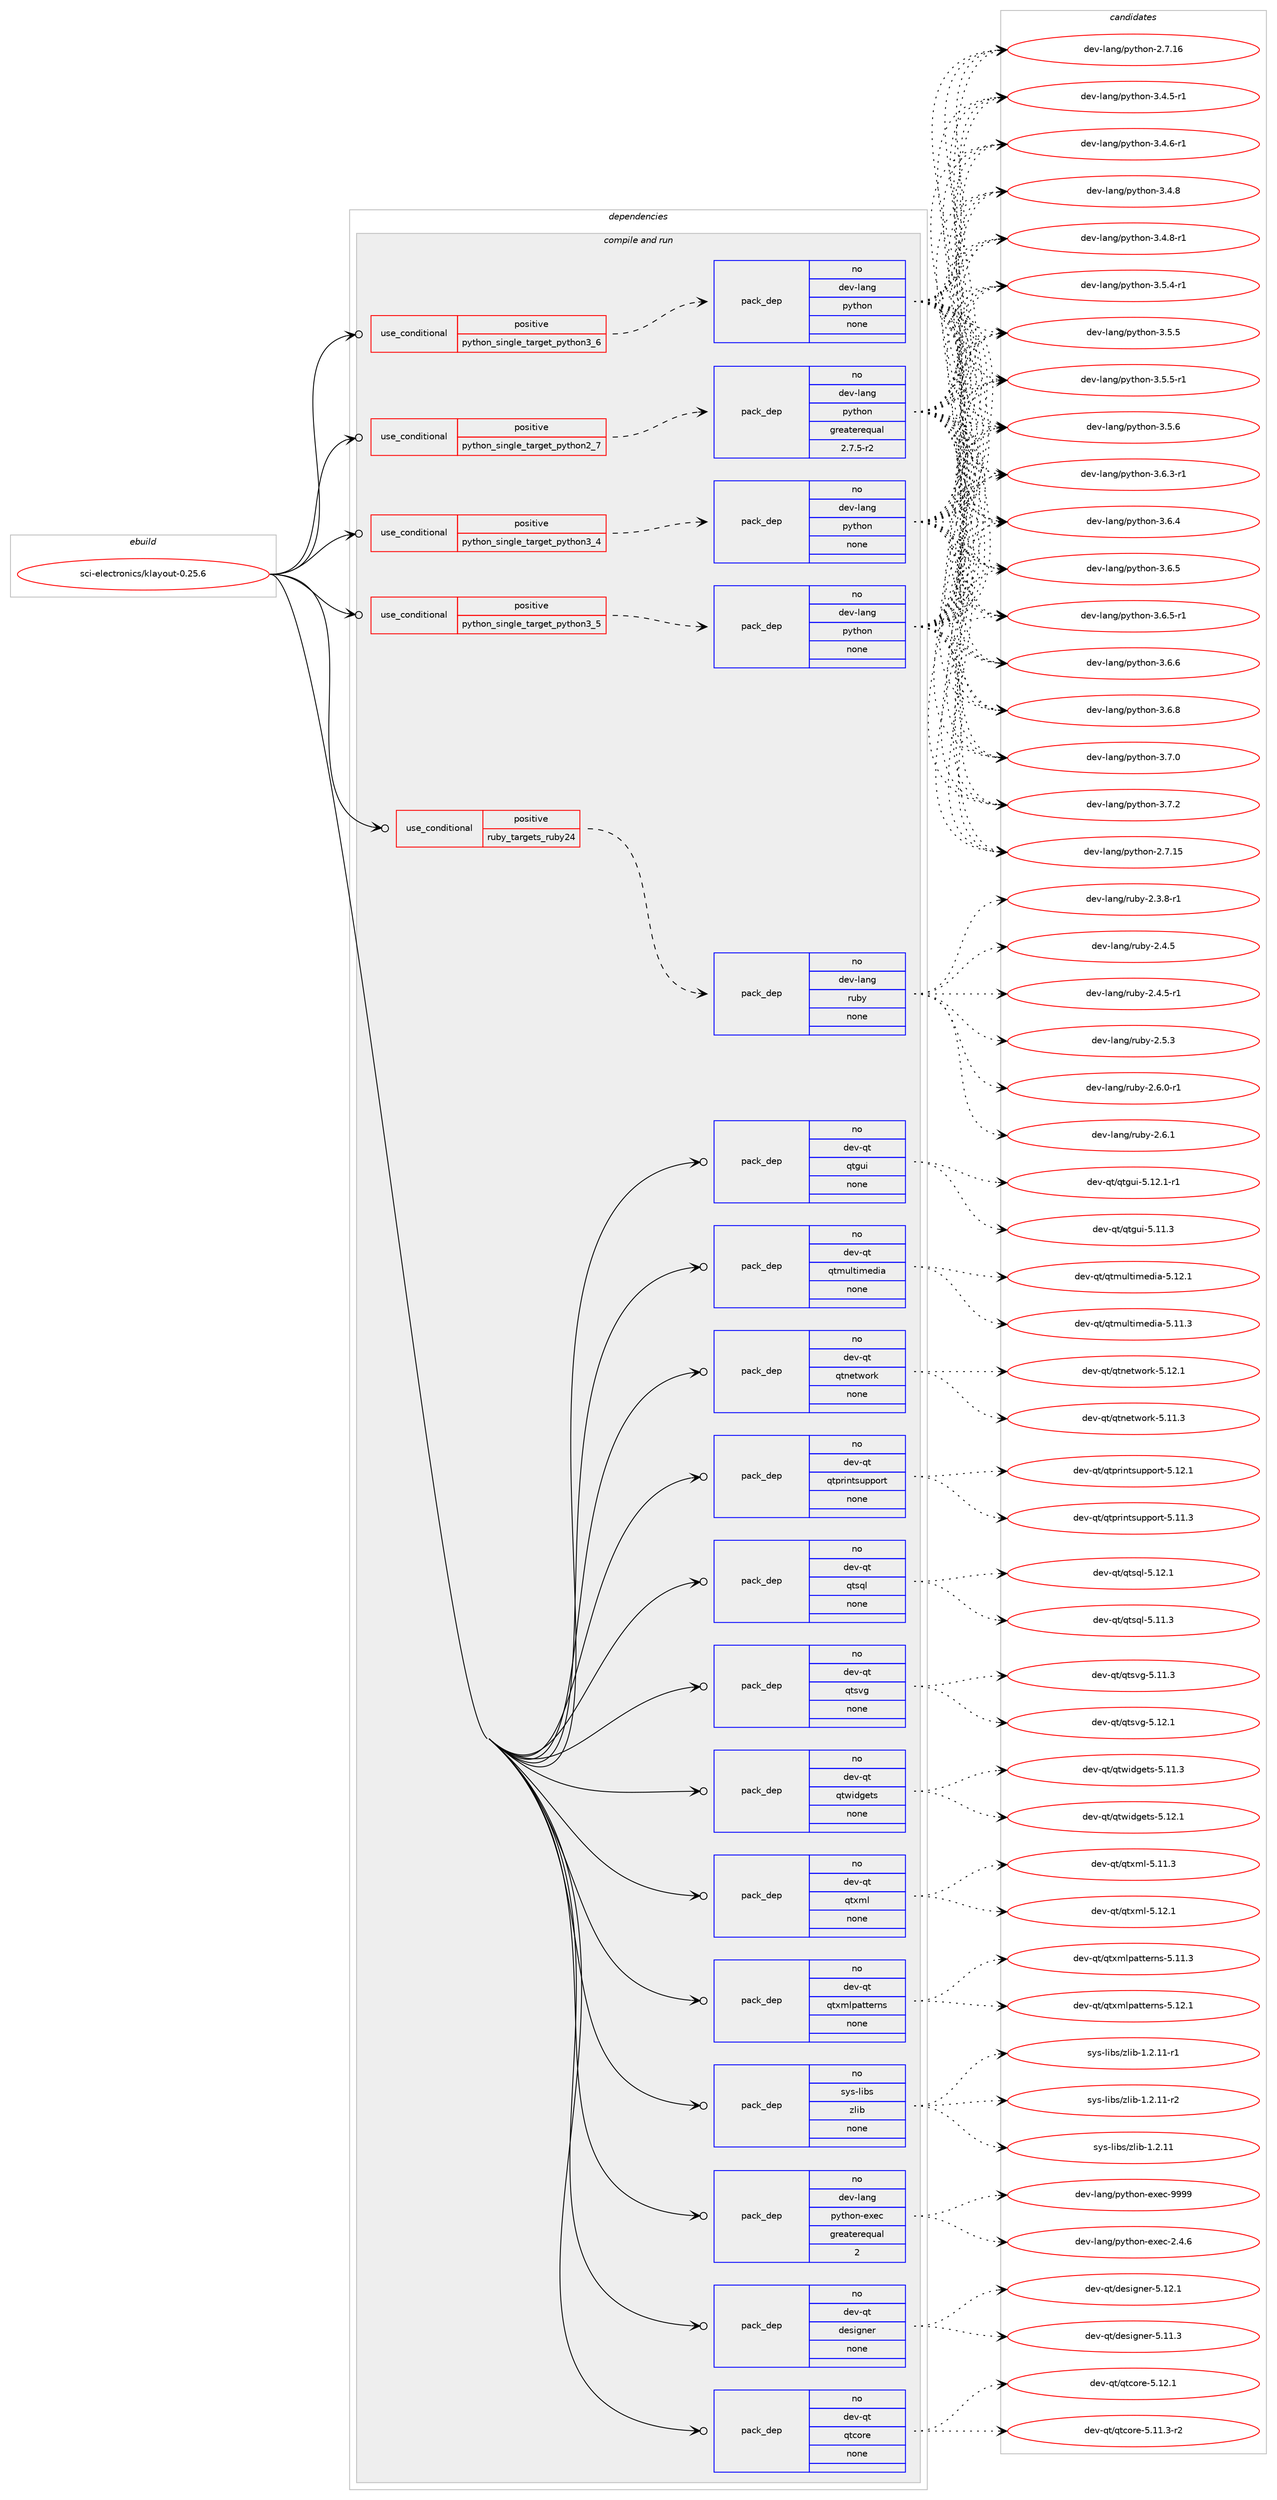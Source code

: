 digraph prolog {

# *************
# Graph options
# *************

newrank=true;
concentrate=true;
compound=true;
graph [rankdir=LR,fontname=Helvetica,fontsize=10,ranksep=1.5];#, ranksep=2.5, nodesep=0.2];
edge  [arrowhead=vee];
node  [fontname=Helvetica,fontsize=10];

# **********
# The ebuild
# **********

subgraph cluster_leftcol {
color=gray;
rank=same;
label=<<i>ebuild</i>>;
id [label="sci-electronics/klayout-0.25.6", color=red, width=4, href="../sci-electronics/klayout-0.25.6.svg"];
}

# ****************
# The dependencies
# ****************

subgraph cluster_midcol {
color=gray;
label=<<i>dependencies</i>>;
subgraph cluster_compile {
fillcolor="#eeeeee";
style=filled;
label=<<i>compile</i>>;
}
subgraph cluster_compileandrun {
fillcolor="#eeeeee";
style=filled;
label=<<i>compile and run</i>>;
subgraph cond452620 {
dependency1689706 [label=<<TABLE BORDER="0" CELLBORDER="1" CELLSPACING="0" CELLPADDING="4"><TR><TD ROWSPAN="3" CELLPADDING="10">use_conditional</TD></TR><TR><TD>positive</TD></TR><TR><TD>python_single_target_python2_7</TD></TR></TABLE>>, shape=none, color=red];
subgraph pack1209414 {
dependency1689707 [label=<<TABLE BORDER="0" CELLBORDER="1" CELLSPACING="0" CELLPADDING="4" WIDTH="220"><TR><TD ROWSPAN="6" CELLPADDING="30">pack_dep</TD></TR><TR><TD WIDTH="110">no</TD></TR><TR><TD>dev-lang</TD></TR><TR><TD>python</TD></TR><TR><TD>greaterequal</TD></TR><TR><TD>2.7.5-r2</TD></TR></TABLE>>, shape=none, color=blue];
}
dependency1689706:e -> dependency1689707:w [weight=20,style="dashed",arrowhead="vee"];
}
id:e -> dependency1689706:w [weight=20,style="solid",arrowhead="odotvee"];
subgraph cond452621 {
dependency1689708 [label=<<TABLE BORDER="0" CELLBORDER="1" CELLSPACING="0" CELLPADDING="4"><TR><TD ROWSPAN="3" CELLPADDING="10">use_conditional</TD></TR><TR><TD>positive</TD></TR><TR><TD>python_single_target_python3_4</TD></TR></TABLE>>, shape=none, color=red];
subgraph pack1209415 {
dependency1689709 [label=<<TABLE BORDER="0" CELLBORDER="1" CELLSPACING="0" CELLPADDING="4" WIDTH="220"><TR><TD ROWSPAN="6" CELLPADDING="30">pack_dep</TD></TR><TR><TD WIDTH="110">no</TD></TR><TR><TD>dev-lang</TD></TR><TR><TD>python</TD></TR><TR><TD>none</TD></TR><TR><TD></TD></TR></TABLE>>, shape=none, color=blue];
}
dependency1689708:e -> dependency1689709:w [weight=20,style="dashed",arrowhead="vee"];
}
id:e -> dependency1689708:w [weight=20,style="solid",arrowhead="odotvee"];
subgraph cond452622 {
dependency1689710 [label=<<TABLE BORDER="0" CELLBORDER="1" CELLSPACING="0" CELLPADDING="4"><TR><TD ROWSPAN="3" CELLPADDING="10">use_conditional</TD></TR><TR><TD>positive</TD></TR><TR><TD>python_single_target_python3_5</TD></TR></TABLE>>, shape=none, color=red];
subgraph pack1209416 {
dependency1689711 [label=<<TABLE BORDER="0" CELLBORDER="1" CELLSPACING="0" CELLPADDING="4" WIDTH="220"><TR><TD ROWSPAN="6" CELLPADDING="30">pack_dep</TD></TR><TR><TD WIDTH="110">no</TD></TR><TR><TD>dev-lang</TD></TR><TR><TD>python</TD></TR><TR><TD>none</TD></TR><TR><TD></TD></TR></TABLE>>, shape=none, color=blue];
}
dependency1689710:e -> dependency1689711:w [weight=20,style="dashed",arrowhead="vee"];
}
id:e -> dependency1689710:w [weight=20,style="solid",arrowhead="odotvee"];
subgraph cond452623 {
dependency1689712 [label=<<TABLE BORDER="0" CELLBORDER="1" CELLSPACING="0" CELLPADDING="4"><TR><TD ROWSPAN="3" CELLPADDING="10">use_conditional</TD></TR><TR><TD>positive</TD></TR><TR><TD>python_single_target_python3_6</TD></TR></TABLE>>, shape=none, color=red];
subgraph pack1209417 {
dependency1689713 [label=<<TABLE BORDER="0" CELLBORDER="1" CELLSPACING="0" CELLPADDING="4" WIDTH="220"><TR><TD ROWSPAN="6" CELLPADDING="30">pack_dep</TD></TR><TR><TD WIDTH="110">no</TD></TR><TR><TD>dev-lang</TD></TR><TR><TD>python</TD></TR><TR><TD>none</TD></TR><TR><TD></TD></TR></TABLE>>, shape=none, color=blue];
}
dependency1689712:e -> dependency1689713:w [weight=20,style="dashed",arrowhead="vee"];
}
id:e -> dependency1689712:w [weight=20,style="solid",arrowhead="odotvee"];
subgraph cond452624 {
dependency1689714 [label=<<TABLE BORDER="0" CELLBORDER="1" CELLSPACING="0" CELLPADDING="4"><TR><TD ROWSPAN="3" CELLPADDING="10">use_conditional</TD></TR><TR><TD>positive</TD></TR><TR><TD>ruby_targets_ruby24</TD></TR></TABLE>>, shape=none, color=red];
subgraph pack1209418 {
dependency1689715 [label=<<TABLE BORDER="0" CELLBORDER="1" CELLSPACING="0" CELLPADDING="4" WIDTH="220"><TR><TD ROWSPAN="6" CELLPADDING="30">pack_dep</TD></TR><TR><TD WIDTH="110">no</TD></TR><TR><TD>dev-lang</TD></TR><TR><TD>ruby</TD></TR><TR><TD>none</TD></TR><TR><TD></TD></TR></TABLE>>, shape=none, color=blue];
}
dependency1689714:e -> dependency1689715:w [weight=20,style="dashed",arrowhead="vee"];
}
id:e -> dependency1689714:w [weight=20,style="solid",arrowhead="odotvee"];
subgraph pack1209419 {
dependency1689716 [label=<<TABLE BORDER="0" CELLBORDER="1" CELLSPACING="0" CELLPADDING="4" WIDTH="220"><TR><TD ROWSPAN="6" CELLPADDING="30">pack_dep</TD></TR><TR><TD WIDTH="110">no</TD></TR><TR><TD>dev-lang</TD></TR><TR><TD>python-exec</TD></TR><TR><TD>greaterequal</TD></TR><TR><TD>2</TD></TR></TABLE>>, shape=none, color=blue];
}
id:e -> dependency1689716:w [weight=20,style="solid",arrowhead="odotvee"];
subgraph pack1209420 {
dependency1689717 [label=<<TABLE BORDER="0" CELLBORDER="1" CELLSPACING="0" CELLPADDING="4" WIDTH="220"><TR><TD ROWSPAN="6" CELLPADDING="30">pack_dep</TD></TR><TR><TD WIDTH="110">no</TD></TR><TR><TD>dev-qt</TD></TR><TR><TD>designer</TD></TR><TR><TD>none</TD></TR><TR><TD></TD></TR></TABLE>>, shape=none, color=blue];
}
id:e -> dependency1689717:w [weight=20,style="solid",arrowhead="odotvee"];
subgraph pack1209421 {
dependency1689718 [label=<<TABLE BORDER="0" CELLBORDER="1" CELLSPACING="0" CELLPADDING="4" WIDTH="220"><TR><TD ROWSPAN="6" CELLPADDING="30">pack_dep</TD></TR><TR><TD WIDTH="110">no</TD></TR><TR><TD>dev-qt</TD></TR><TR><TD>qtcore</TD></TR><TR><TD>none</TD></TR><TR><TD></TD></TR></TABLE>>, shape=none, color=blue];
}
id:e -> dependency1689718:w [weight=20,style="solid",arrowhead="odotvee"];
subgraph pack1209422 {
dependency1689719 [label=<<TABLE BORDER="0" CELLBORDER="1" CELLSPACING="0" CELLPADDING="4" WIDTH="220"><TR><TD ROWSPAN="6" CELLPADDING="30">pack_dep</TD></TR><TR><TD WIDTH="110">no</TD></TR><TR><TD>dev-qt</TD></TR><TR><TD>qtgui</TD></TR><TR><TD>none</TD></TR><TR><TD></TD></TR></TABLE>>, shape=none, color=blue];
}
id:e -> dependency1689719:w [weight=20,style="solid",arrowhead="odotvee"];
subgraph pack1209423 {
dependency1689720 [label=<<TABLE BORDER="0" CELLBORDER="1" CELLSPACING="0" CELLPADDING="4" WIDTH="220"><TR><TD ROWSPAN="6" CELLPADDING="30">pack_dep</TD></TR><TR><TD WIDTH="110">no</TD></TR><TR><TD>dev-qt</TD></TR><TR><TD>qtmultimedia</TD></TR><TR><TD>none</TD></TR><TR><TD></TD></TR></TABLE>>, shape=none, color=blue];
}
id:e -> dependency1689720:w [weight=20,style="solid",arrowhead="odotvee"];
subgraph pack1209424 {
dependency1689721 [label=<<TABLE BORDER="0" CELLBORDER="1" CELLSPACING="0" CELLPADDING="4" WIDTH="220"><TR><TD ROWSPAN="6" CELLPADDING="30">pack_dep</TD></TR><TR><TD WIDTH="110">no</TD></TR><TR><TD>dev-qt</TD></TR><TR><TD>qtnetwork</TD></TR><TR><TD>none</TD></TR><TR><TD></TD></TR></TABLE>>, shape=none, color=blue];
}
id:e -> dependency1689721:w [weight=20,style="solid",arrowhead="odotvee"];
subgraph pack1209425 {
dependency1689722 [label=<<TABLE BORDER="0" CELLBORDER="1" CELLSPACING="0" CELLPADDING="4" WIDTH="220"><TR><TD ROWSPAN="6" CELLPADDING="30">pack_dep</TD></TR><TR><TD WIDTH="110">no</TD></TR><TR><TD>dev-qt</TD></TR><TR><TD>qtprintsupport</TD></TR><TR><TD>none</TD></TR><TR><TD></TD></TR></TABLE>>, shape=none, color=blue];
}
id:e -> dependency1689722:w [weight=20,style="solid",arrowhead="odotvee"];
subgraph pack1209426 {
dependency1689723 [label=<<TABLE BORDER="0" CELLBORDER="1" CELLSPACING="0" CELLPADDING="4" WIDTH="220"><TR><TD ROWSPAN="6" CELLPADDING="30">pack_dep</TD></TR><TR><TD WIDTH="110">no</TD></TR><TR><TD>dev-qt</TD></TR><TR><TD>qtsql</TD></TR><TR><TD>none</TD></TR><TR><TD></TD></TR></TABLE>>, shape=none, color=blue];
}
id:e -> dependency1689723:w [weight=20,style="solid",arrowhead="odotvee"];
subgraph pack1209427 {
dependency1689724 [label=<<TABLE BORDER="0" CELLBORDER="1" CELLSPACING="0" CELLPADDING="4" WIDTH="220"><TR><TD ROWSPAN="6" CELLPADDING="30">pack_dep</TD></TR><TR><TD WIDTH="110">no</TD></TR><TR><TD>dev-qt</TD></TR><TR><TD>qtsvg</TD></TR><TR><TD>none</TD></TR><TR><TD></TD></TR></TABLE>>, shape=none, color=blue];
}
id:e -> dependency1689724:w [weight=20,style="solid",arrowhead="odotvee"];
subgraph pack1209428 {
dependency1689725 [label=<<TABLE BORDER="0" CELLBORDER="1" CELLSPACING="0" CELLPADDING="4" WIDTH="220"><TR><TD ROWSPAN="6" CELLPADDING="30">pack_dep</TD></TR><TR><TD WIDTH="110">no</TD></TR><TR><TD>dev-qt</TD></TR><TR><TD>qtwidgets</TD></TR><TR><TD>none</TD></TR><TR><TD></TD></TR></TABLE>>, shape=none, color=blue];
}
id:e -> dependency1689725:w [weight=20,style="solid",arrowhead="odotvee"];
subgraph pack1209429 {
dependency1689726 [label=<<TABLE BORDER="0" CELLBORDER="1" CELLSPACING="0" CELLPADDING="4" WIDTH="220"><TR><TD ROWSPAN="6" CELLPADDING="30">pack_dep</TD></TR><TR><TD WIDTH="110">no</TD></TR><TR><TD>dev-qt</TD></TR><TR><TD>qtxml</TD></TR><TR><TD>none</TD></TR><TR><TD></TD></TR></TABLE>>, shape=none, color=blue];
}
id:e -> dependency1689726:w [weight=20,style="solid",arrowhead="odotvee"];
subgraph pack1209430 {
dependency1689727 [label=<<TABLE BORDER="0" CELLBORDER="1" CELLSPACING="0" CELLPADDING="4" WIDTH="220"><TR><TD ROWSPAN="6" CELLPADDING="30">pack_dep</TD></TR><TR><TD WIDTH="110">no</TD></TR><TR><TD>dev-qt</TD></TR><TR><TD>qtxmlpatterns</TD></TR><TR><TD>none</TD></TR><TR><TD></TD></TR></TABLE>>, shape=none, color=blue];
}
id:e -> dependency1689727:w [weight=20,style="solid",arrowhead="odotvee"];
subgraph pack1209431 {
dependency1689728 [label=<<TABLE BORDER="0" CELLBORDER="1" CELLSPACING="0" CELLPADDING="4" WIDTH="220"><TR><TD ROWSPAN="6" CELLPADDING="30">pack_dep</TD></TR><TR><TD WIDTH="110">no</TD></TR><TR><TD>sys-libs</TD></TR><TR><TD>zlib</TD></TR><TR><TD>none</TD></TR><TR><TD></TD></TR></TABLE>>, shape=none, color=blue];
}
id:e -> dependency1689728:w [weight=20,style="solid",arrowhead="odotvee"];
}
subgraph cluster_run {
fillcolor="#eeeeee";
style=filled;
label=<<i>run</i>>;
}
}

# **************
# The candidates
# **************

subgraph cluster_choices {
rank=same;
color=gray;
label=<<i>candidates</i>>;

subgraph choice1209414 {
color=black;
nodesep=1;
choice10010111845108971101034711212111610411111045504655464953 [label="dev-lang/python-2.7.15", color=red, width=4,href="../dev-lang/python-2.7.15.svg"];
choice10010111845108971101034711212111610411111045504655464954 [label="dev-lang/python-2.7.16", color=red, width=4,href="../dev-lang/python-2.7.16.svg"];
choice1001011184510897110103471121211161041111104551465246534511449 [label="dev-lang/python-3.4.5-r1", color=red, width=4,href="../dev-lang/python-3.4.5-r1.svg"];
choice1001011184510897110103471121211161041111104551465246544511449 [label="dev-lang/python-3.4.6-r1", color=red, width=4,href="../dev-lang/python-3.4.6-r1.svg"];
choice100101118451089711010347112121116104111110455146524656 [label="dev-lang/python-3.4.8", color=red, width=4,href="../dev-lang/python-3.4.8.svg"];
choice1001011184510897110103471121211161041111104551465246564511449 [label="dev-lang/python-3.4.8-r1", color=red, width=4,href="../dev-lang/python-3.4.8-r1.svg"];
choice1001011184510897110103471121211161041111104551465346524511449 [label="dev-lang/python-3.5.4-r1", color=red, width=4,href="../dev-lang/python-3.5.4-r1.svg"];
choice100101118451089711010347112121116104111110455146534653 [label="dev-lang/python-3.5.5", color=red, width=4,href="../dev-lang/python-3.5.5.svg"];
choice1001011184510897110103471121211161041111104551465346534511449 [label="dev-lang/python-3.5.5-r1", color=red, width=4,href="../dev-lang/python-3.5.5-r1.svg"];
choice100101118451089711010347112121116104111110455146534654 [label="dev-lang/python-3.5.6", color=red, width=4,href="../dev-lang/python-3.5.6.svg"];
choice1001011184510897110103471121211161041111104551465446514511449 [label="dev-lang/python-3.6.3-r1", color=red, width=4,href="../dev-lang/python-3.6.3-r1.svg"];
choice100101118451089711010347112121116104111110455146544652 [label="dev-lang/python-3.6.4", color=red, width=4,href="../dev-lang/python-3.6.4.svg"];
choice100101118451089711010347112121116104111110455146544653 [label="dev-lang/python-3.6.5", color=red, width=4,href="../dev-lang/python-3.6.5.svg"];
choice1001011184510897110103471121211161041111104551465446534511449 [label="dev-lang/python-3.6.5-r1", color=red, width=4,href="../dev-lang/python-3.6.5-r1.svg"];
choice100101118451089711010347112121116104111110455146544654 [label="dev-lang/python-3.6.6", color=red, width=4,href="../dev-lang/python-3.6.6.svg"];
choice100101118451089711010347112121116104111110455146544656 [label="dev-lang/python-3.6.8", color=red, width=4,href="../dev-lang/python-3.6.8.svg"];
choice100101118451089711010347112121116104111110455146554648 [label="dev-lang/python-3.7.0", color=red, width=4,href="../dev-lang/python-3.7.0.svg"];
choice100101118451089711010347112121116104111110455146554650 [label="dev-lang/python-3.7.2", color=red, width=4,href="../dev-lang/python-3.7.2.svg"];
dependency1689707:e -> choice10010111845108971101034711212111610411111045504655464953:w [style=dotted,weight="100"];
dependency1689707:e -> choice10010111845108971101034711212111610411111045504655464954:w [style=dotted,weight="100"];
dependency1689707:e -> choice1001011184510897110103471121211161041111104551465246534511449:w [style=dotted,weight="100"];
dependency1689707:e -> choice1001011184510897110103471121211161041111104551465246544511449:w [style=dotted,weight="100"];
dependency1689707:e -> choice100101118451089711010347112121116104111110455146524656:w [style=dotted,weight="100"];
dependency1689707:e -> choice1001011184510897110103471121211161041111104551465246564511449:w [style=dotted,weight="100"];
dependency1689707:e -> choice1001011184510897110103471121211161041111104551465346524511449:w [style=dotted,weight="100"];
dependency1689707:e -> choice100101118451089711010347112121116104111110455146534653:w [style=dotted,weight="100"];
dependency1689707:e -> choice1001011184510897110103471121211161041111104551465346534511449:w [style=dotted,weight="100"];
dependency1689707:e -> choice100101118451089711010347112121116104111110455146534654:w [style=dotted,weight="100"];
dependency1689707:e -> choice1001011184510897110103471121211161041111104551465446514511449:w [style=dotted,weight="100"];
dependency1689707:e -> choice100101118451089711010347112121116104111110455146544652:w [style=dotted,weight="100"];
dependency1689707:e -> choice100101118451089711010347112121116104111110455146544653:w [style=dotted,weight="100"];
dependency1689707:e -> choice1001011184510897110103471121211161041111104551465446534511449:w [style=dotted,weight="100"];
dependency1689707:e -> choice100101118451089711010347112121116104111110455146544654:w [style=dotted,weight="100"];
dependency1689707:e -> choice100101118451089711010347112121116104111110455146544656:w [style=dotted,weight="100"];
dependency1689707:e -> choice100101118451089711010347112121116104111110455146554648:w [style=dotted,weight="100"];
dependency1689707:e -> choice100101118451089711010347112121116104111110455146554650:w [style=dotted,weight="100"];
}
subgraph choice1209415 {
color=black;
nodesep=1;
choice10010111845108971101034711212111610411111045504655464953 [label="dev-lang/python-2.7.15", color=red, width=4,href="../dev-lang/python-2.7.15.svg"];
choice10010111845108971101034711212111610411111045504655464954 [label="dev-lang/python-2.7.16", color=red, width=4,href="../dev-lang/python-2.7.16.svg"];
choice1001011184510897110103471121211161041111104551465246534511449 [label="dev-lang/python-3.4.5-r1", color=red, width=4,href="../dev-lang/python-3.4.5-r1.svg"];
choice1001011184510897110103471121211161041111104551465246544511449 [label="dev-lang/python-3.4.6-r1", color=red, width=4,href="../dev-lang/python-3.4.6-r1.svg"];
choice100101118451089711010347112121116104111110455146524656 [label="dev-lang/python-3.4.8", color=red, width=4,href="../dev-lang/python-3.4.8.svg"];
choice1001011184510897110103471121211161041111104551465246564511449 [label="dev-lang/python-3.4.8-r1", color=red, width=4,href="../dev-lang/python-3.4.8-r1.svg"];
choice1001011184510897110103471121211161041111104551465346524511449 [label="dev-lang/python-3.5.4-r1", color=red, width=4,href="../dev-lang/python-3.5.4-r1.svg"];
choice100101118451089711010347112121116104111110455146534653 [label="dev-lang/python-3.5.5", color=red, width=4,href="../dev-lang/python-3.5.5.svg"];
choice1001011184510897110103471121211161041111104551465346534511449 [label="dev-lang/python-3.5.5-r1", color=red, width=4,href="../dev-lang/python-3.5.5-r1.svg"];
choice100101118451089711010347112121116104111110455146534654 [label="dev-lang/python-3.5.6", color=red, width=4,href="../dev-lang/python-3.5.6.svg"];
choice1001011184510897110103471121211161041111104551465446514511449 [label="dev-lang/python-3.6.3-r1", color=red, width=4,href="../dev-lang/python-3.6.3-r1.svg"];
choice100101118451089711010347112121116104111110455146544652 [label="dev-lang/python-3.6.4", color=red, width=4,href="../dev-lang/python-3.6.4.svg"];
choice100101118451089711010347112121116104111110455146544653 [label="dev-lang/python-3.6.5", color=red, width=4,href="../dev-lang/python-3.6.5.svg"];
choice1001011184510897110103471121211161041111104551465446534511449 [label="dev-lang/python-3.6.5-r1", color=red, width=4,href="../dev-lang/python-3.6.5-r1.svg"];
choice100101118451089711010347112121116104111110455146544654 [label="dev-lang/python-3.6.6", color=red, width=4,href="../dev-lang/python-3.6.6.svg"];
choice100101118451089711010347112121116104111110455146544656 [label="dev-lang/python-3.6.8", color=red, width=4,href="../dev-lang/python-3.6.8.svg"];
choice100101118451089711010347112121116104111110455146554648 [label="dev-lang/python-3.7.0", color=red, width=4,href="../dev-lang/python-3.7.0.svg"];
choice100101118451089711010347112121116104111110455146554650 [label="dev-lang/python-3.7.2", color=red, width=4,href="../dev-lang/python-3.7.2.svg"];
dependency1689709:e -> choice10010111845108971101034711212111610411111045504655464953:w [style=dotted,weight="100"];
dependency1689709:e -> choice10010111845108971101034711212111610411111045504655464954:w [style=dotted,weight="100"];
dependency1689709:e -> choice1001011184510897110103471121211161041111104551465246534511449:w [style=dotted,weight="100"];
dependency1689709:e -> choice1001011184510897110103471121211161041111104551465246544511449:w [style=dotted,weight="100"];
dependency1689709:e -> choice100101118451089711010347112121116104111110455146524656:w [style=dotted,weight="100"];
dependency1689709:e -> choice1001011184510897110103471121211161041111104551465246564511449:w [style=dotted,weight="100"];
dependency1689709:e -> choice1001011184510897110103471121211161041111104551465346524511449:w [style=dotted,weight="100"];
dependency1689709:e -> choice100101118451089711010347112121116104111110455146534653:w [style=dotted,weight="100"];
dependency1689709:e -> choice1001011184510897110103471121211161041111104551465346534511449:w [style=dotted,weight="100"];
dependency1689709:e -> choice100101118451089711010347112121116104111110455146534654:w [style=dotted,weight="100"];
dependency1689709:e -> choice1001011184510897110103471121211161041111104551465446514511449:w [style=dotted,weight="100"];
dependency1689709:e -> choice100101118451089711010347112121116104111110455146544652:w [style=dotted,weight="100"];
dependency1689709:e -> choice100101118451089711010347112121116104111110455146544653:w [style=dotted,weight="100"];
dependency1689709:e -> choice1001011184510897110103471121211161041111104551465446534511449:w [style=dotted,weight="100"];
dependency1689709:e -> choice100101118451089711010347112121116104111110455146544654:w [style=dotted,weight="100"];
dependency1689709:e -> choice100101118451089711010347112121116104111110455146544656:w [style=dotted,weight="100"];
dependency1689709:e -> choice100101118451089711010347112121116104111110455146554648:w [style=dotted,weight="100"];
dependency1689709:e -> choice100101118451089711010347112121116104111110455146554650:w [style=dotted,weight="100"];
}
subgraph choice1209416 {
color=black;
nodesep=1;
choice10010111845108971101034711212111610411111045504655464953 [label="dev-lang/python-2.7.15", color=red, width=4,href="../dev-lang/python-2.7.15.svg"];
choice10010111845108971101034711212111610411111045504655464954 [label="dev-lang/python-2.7.16", color=red, width=4,href="../dev-lang/python-2.7.16.svg"];
choice1001011184510897110103471121211161041111104551465246534511449 [label="dev-lang/python-3.4.5-r1", color=red, width=4,href="../dev-lang/python-3.4.5-r1.svg"];
choice1001011184510897110103471121211161041111104551465246544511449 [label="dev-lang/python-3.4.6-r1", color=red, width=4,href="../dev-lang/python-3.4.6-r1.svg"];
choice100101118451089711010347112121116104111110455146524656 [label="dev-lang/python-3.4.8", color=red, width=4,href="../dev-lang/python-3.4.8.svg"];
choice1001011184510897110103471121211161041111104551465246564511449 [label="dev-lang/python-3.4.8-r1", color=red, width=4,href="../dev-lang/python-3.4.8-r1.svg"];
choice1001011184510897110103471121211161041111104551465346524511449 [label="dev-lang/python-3.5.4-r1", color=red, width=4,href="../dev-lang/python-3.5.4-r1.svg"];
choice100101118451089711010347112121116104111110455146534653 [label="dev-lang/python-3.5.5", color=red, width=4,href="../dev-lang/python-3.5.5.svg"];
choice1001011184510897110103471121211161041111104551465346534511449 [label="dev-lang/python-3.5.5-r1", color=red, width=4,href="../dev-lang/python-3.5.5-r1.svg"];
choice100101118451089711010347112121116104111110455146534654 [label="dev-lang/python-3.5.6", color=red, width=4,href="../dev-lang/python-3.5.6.svg"];
choice1001011184510897110103471121211161041111104551465446514511449 [label="dev-lang/python-3.6.3-r1", color=red, width=4,href="../dev-lang/python-3.6.3-r1.svg"];
choice100101118451089711010347112121116104111110455146544652 [label="dev-lang/python-3.6.4", color=red, width=4,href="../dev-lang/python-3.6.4.svg"];
choice100101118451089711010347112121116104111110455146544653 [label="dev-lang/python-3.6.5", color=red, width=4,href="../dev-lang/python-3.6.5.svg"];
choice1001011184510897110103471121211161041111104551465446534511449 [label="dev-lang/python-3.6.5-r1", color=red, width=4,href="../dev-lang/python-3.6.5-r1.svg"];
choice100101118451089711010347112121116104111110455146544654 [label="dev-lang/python-3.6.6", color=red, width=4,href="../dev-lang/python-3.6.6.svg"];
choice100101118451089711010347112121116104111110455146544656 [label="dev-lang/python-3.6.8", color=red, width=4,href="../dev-lang/python-3.6.8.svg"];
choice100101118451089711010347112121116104111110455146554648 [label="dev-lang/python-3.7.0", color=red, width=4,href="../dev-lang/python-3.7.0.svg"];
choice100101118451089711010347112121116104111110455146554650 [label="dev-lang/python-3.7.2", color=red, width=4,href="../dev-lang/python-3.7.2.svg"];
dependency1689711:e -> choice10010111845108971101034711212111610411111045504655464953:w [style=dotted,weight="100"];
dependency1689711:e -> choice10010111845108971101034711212111610411111045504655464954:w [style=dotted,weight="100"];
dependency1689711:e -> choice1001011184510897110103471121211161041111104551465246534511449:w [style=dotted,weight="100"];
dependency1689711:e -> choice1001011184510897110103471121211161041111104551465246544511449:w [style=dotted,weight="100"];
dependency1689711:e -> choice100101118451089711010347112121116104111110455146524656:w [style=dotted,weight="100"];
dependency1689711:e -> choice1001011184510897110103471121211161041111104551465246564511449:w [style=dotted,weight="100"];
dependency1689711:e -> choice1001011184510897110103471121211161041111104551465346524511449:w [style=dotted,weight="100"];
dependency1689711:e -> choice100101118451089711010347112121116104111110455146534653:w [style=dotted,weight="100"];
dependency1689711:e -> choice1001011184510897110103471121211161041111104551465346534511449:w [style=dotted,weight="100"];
dependency1689711:e -> choice100101118451089711010347112121116104111110455146534654:w [style=dotted,weight="100"];
dependency1689711:e -> choice1001011184510897110103471121211161041111104551465446514511449:w [style=dotted,weight="100"];
dependency1689711:e -> choice100101118451089711010347112121116104111110455146544652:w [style=dotted,weight="100"];
dependency1689711:e -> choice100101118451089711010347112121116104111110455146544653:w [style=dotted,weight="100"];
dependency1689711:e -> choice1001011184510897110103471121211161041111104551465446534511449:w [style=dotted,weight="100"];
dependency1689711:e -> choice100101118451089711010347112121116104111110455146544654:w [style=dotted,weight="100"];
dependency1689711:e -> choice100101118451089711010347112121116104111110455146544656:w [style=dotted,weight="100"];
dependency1689711:e -> choice100101118451089711010347112121116104111110455146554648:w [style=dotted,weight="100"];
dependency1689711:e -> choice100101118451089711010347112121116104111110455146554650:w [style=dotted,weight="100"];
}
subgraph choice1209417 {
color=black;
nodesep=1;
choice10010111845108971101034711212111610411111045504655464953 [label="dev-lang/python-2.7.15", color=red, width=4,href="../dev-lang/python-2.7.15.svg"];
choice10010111845108971101034711212111610411111045504655464954 [label="dev-lang/python-2.7.16", color=red, width=4,href="../dev-lang/python-2.7.16.svg"];
choice1001011184510897110103471121211161041111104551465246534511449 [label="dev-lang/python-3.4.5-r1", color=red, width=4,href="../dev-lang/python-3.4.5-r1.svg"];
choice1001011184510897110103471121211161041111104551465246544511449 [label="dev-lang/python-3.4.6-r1", color=red, width=4,href="../dev-lang/python-3.4.6-r1.svg"];
choice100101118451089711010347112121116104111110455146524656 [label="dev-lang/python-3.4.8", color=red, width=4,href="../dev-lang/python-3.4.8.svg"];
choice1001011184510897110103471121211161041111104551465246564511449 [label="dev-lang/python-3.4.8-r1", color=red, width=4,href="../dev-lang/python-3.4.8-r1.svg"];
choice1001011184510897110103471121211161041111104551465346524511449 [label="dev-lang/python-3.5.4-r1", color=red, width=4,href="../dev-lang/python-3.5.4-r1.svg"];
choice100101118451089711010347112121116104111110455146534653 [label="dev-lang/python-3.5.5", color=red, width=4,href="../dev-lang/python-3.5.5.svg"];
choice1001011184510897110103471121211161041111104551465346534511449 [label="dev-lang/python-3.5.5-r1", color=red, width=4,href="../dev-lang/python-3.5.5-r1.svg"];
choice100101118451089711010347112121116104111110455146534654 [label="dev-lang/python-3.5.6", color=red, width=4,href="../dev-lang/python-3.5.6.svg"];
choice1001011184510897110103471121211161041111104551465446514511449 [label="dev-lang/python-3.6.3-r1", color=red, width=4,href="../dev-lang/python-3.6.3-r1.svg"];
choice100101118451089711010347112121116104111110455146544652 [label="dev-lang/python-3.6.4", color=red, width=4,href="../dev-lang/python-3.6.4.svg"];
choice100101118451089711010347112121116104111110455146544653 [label="dev-lang/python-3.6.5", color=red, width=4,href="../dev-lang/python-3.6.5.svg"];
choice1001011184510897110103471121211161041111104551465446534511449 [label="dev-lang/python-3.6.5-r1", color=red, width=4,href="../dev-lang/python-3.6.5-r1.svg"];
choice100101118451089711010347112121116104111110455146544654 [label="dev-lang/python-3.6.6", color=red, width=4,href="../dev-lang/python-3.6.6.svg"];
choice100101118451089711010347112121116104111110455146544656 [label="dev-lang/python-3.6.8", color=red, width=4,href="../dev-lang/python-3.6.8.svg"];
choice100101118451089711010347112121116104111110455146554648 [label="dev-lang/python-3.7.0", color=red, width=4,href="../dev-lang/python-3.7.0.svg"];
choice100101118451089711010347112121116104111110455146554650 [label="dev-lang/python-3.7.2", color=red, width=4,href="../dev-lang/python-3.7.2.svg"];
dependency1689713:e -> choice10010111845108971101034711212111610411111045504655464953:w [style=dotted,weight="100"];
dependency1689713:e -> choice10010111845108971101034711212111610411111045504655464954:w [style=dotted,weight="100"];
dependency1689713:e -> choice1001011184510897110103471121211161041111104551465246534511449:w [style=dotted,weight="100"];
dependency1689713:e -> choice1001011184510897110103471121211161041111104551465246544511449:w [style=dotted,weight="100"];
dependency1689713:e -> choice100101118451089711010347112121116104111110455146524656:w [style=dotted,weight="100"];
dependency1689713:e -> choice1001011184510897110103471121211161041111104551465246564511449:w [style=dotted,weight="100"];
dependency1689713:e -> choice1001011184510897110103471121211161041111104551465346524511449:w [style=dotted,weight="100"];
dependency1689713:e -> choice100101118451089711010347112121116104111110455146534653:w [style=dotted,weight="100"];
dependency1689713:e -> choice1001011184510897110103471121211161041111104551465346534511449:w [style=dotted,weight="100"];
dependency1689713:e -> choice100101118451089711010347112121116104111110455146534654:w [style=dotted,weight="100"];
dependency1689713:e -> choice1001011184510897110103471121211161041111104551465446514511449:w [style=dotted,weight="100"];
dependency1689713:e -> choice100101118451089711010347112121116104111110455146544652:w [style=dotted,weight="100"];
dependency1689713:e -> choice100101118451089711010347112121116104111110455146544653:w [style=dotted,weight="100"];
dependency1689713:e -> choice1001011184510897110103471121211161041111104551465446534511449:w [style=dotted,weight="100"];
dependency1689713:e -> choice100101118451089711010347112121116104111110455146544654:w [style=dotted,weight="100"];
dependency1689713:e -> choice100101118451089711010347112121116104111110455146544656:w [style=dotted,weight="100"];
dependency1689713:e -> choice100101118451089711010347112121116104111110455146554648:w [style=dotted,weight="100"];
dependency1689713:e -> choice100101118451089711010347112121116104111110455146554650:w [style=dotted,weight="100"];
}
subgraph choice1209418 {
color=black;
nodesep=1;
choice100101118451089711010347114117981214550465146564511449 [label="dev-lang/ruby-2.3.8-r1", color=red, width=4,href="../dev-lang/ruby-2.3.8-r1.svg"];
choice10010111845108971101034711411798121455046524653 [label="dev-lang/ruby-2.4.5", color=red, width=4,href="../dev-lang/ruby-2.4.5.svg"];
choice100101118451089711010347114117981214550465246534511449 [label="dev-lang/ruby-2.4.5-r1", color=red, width=4,href="../dev-lang/ruby-2.4.5-r1.svg"];
choice10010111845108971101034711411798121455046534651 [label="dev-lang/ruby-2.5.3", color=red, width=4,href="../dev-lang/ruby-2.5.3.svg"];
choice100101118451089711010347114117981214550465446484511449 [label="dev-lang/ruby-2.6.0-r1", color=red, width=4,href="../dev-lang/ruby-2.6.0-r1.svg"];
choice10010111845108971101034711411798121455046544649 [label="dev-lang/ruby-2.6.1", color=red, width=4,href="../dev-lang/ruby-2.6.1.svg"];
dependency1689715:e -> choice100101118451089711010347114117981214550465146564511449:w [style=dotted,weight="100"];
dependency1689715:e -> choice10010111845108971101034711411798121455046524653:w [style=dotted,weight="100"];
dependency1689715:e -> choice100101118451089711010347114117981214550465246534511449:w [style=dotted,weight="100"];
dependency1689715:e -> choice10010111845108971101034711411798121455046534651:w [style=dotted,weight="100"];
dependency1689715:e -> choice100101118451089711010347114117981214550465446484511449:w [style=dotted,weight="100"];
dependency1689715:e -> choice10010111845108971101034711411798121455046544649:w [style=dotted,weight="100"];
}
subgraph choice1209419 {
color=black;
nodesep=1;
choice1001011184510897110103471121211161041111104510112010199455046524654 [label="dev-lang/python-exec-2.4.6", color=red, width=4,href="../dev-lang/python-exec-2.4.6.svg"];
choice10010111845108971101034711212111610411111045101120101994557575757 [label="dev-lang/python-exec-9999", color=red, width=4,href="../dev-lang/python-exec-9999.svg"];
dependency1689716:e -> choice1001011184510897110103471121211161041111104510112010199455046524654:w [style=dotted,weight="100"];
dependency1689716:e -> choice10010111845108971101034711212111610411111045101120101994557575757:w [style=dotted,weight="100"];
}
subgraph choice1209420 {
color=black;
nodesep=1;
choice100101118451131164710010111510510311010111445534649494651 [label="dev-qt/designer-5.11.3", color=red, width=4,href="../dev-qt/designer-5.11.3.svg"];
choice100101118451131164710010111510510311010111445534649504649 [label="dev-qt/designer-5.12.1", color=red, width=4,href="../dev-qt/designer-5.12.1.svg"];
dependency1689717:e -> choice100101118451131164710010111510510311010111445534649494651:w [style=dotted,weight="100"];
dependency1689717:e -> choice100101118451131164710010111510510311010111445534649504649:w [style=dotted,weight="100"];
}
subgraph choice1209421 {
color=black;
nodesep=1;
choice100101118451131164711311699111114101455346494946514511450 [label="dev-qt/qtcore-5.11.3-r2", color=red, width=4,href="../dev-qt/qtcore-5.11.3-r2.svg"];
choice10010111845113116471131169911111410145534649504649 [label="dev-qt/qtcore-5.12.1", color=red, width=4,href="../dev-qt/qtcore-5.12.1.svg"];
dependency1689718:e -> choice100101118451131164711311699111114101455346494946514511450:w [style=dotted,weight="100"];
dependency1689718:e -> choice10010111845113116471131169911111410145534649504649:w [style=dotted,weight="100"];
}
subgraph choice1209422 {
color=black;
nodesep=1;
choice100101118451131164711311610311710545534649494651 [label="dev-qt/qtgui-5.11.3", color=red, width=4,href="../dev-qt/qtgui-5.11.3.svg"];
choice1001011184511311647113116103117105455346495046494511449 [label="dev-qt/qtgui-5.12.1-r1", color=red, width=4,href="../dev-qt/qtgui-5.12.1-r1.svg"];
dependency1689719:e -> choice100101118451131164711311610311710545534649494651:w [style=dotted,weight="100"];
dependency1689719:e -> choice1001011184511311647113116103117105455346495046494511449:w [style=dotted,weight="100"];
}
subgraph choice1209423 {
color=black;
nodesep=1;
choice10010111845113116471131161091171081161051091011001059745534649494651 [label="dev-qt/qtmultimedia-5.11.3", color=red, width=4,href="../dev-qt/qtmultimedia-5.11.3.svg"];
choice10010111845113116471131161091171081161051091011001059745534649504649 [label="dev-qt/qtmultimedia-5.12.1", color=red, width=4,href="../dev-qt/qtmultimedia-5.12.1.svg"];
dependency1689720:e -> choice10010111845113116471131161091171081161051091011001059745534649494651:w [style=dotted,weight="100"];
dependency1689720:e -> choice10010111845113116471131161091171081161051091011001059745534649504649:w [style=dotted,weight="100"];
}
subgraph choice1209424 {
color=black;
nodesep=1;
choice100101118451131164711311611010111611911111410745534649494651 [label="dev-qt/qtnetwork-5.11.3", color=red, width=4,href="../dev-qt/qtnetwork-5.11.3.svg"];
choice100101118451131164711311611010111611911111410745534649504649 [label="dev-qt/qtnetwork-5.12.1", color=red, width=4,href="../dev-qt/qtnetwork-5.12.1.svg"];
dependency1689721:e -> choice100101118451131164711311611010111611911111410745534649494651:w [style=dotted,weight="100"];
dependency1689721:e -> choice100101118451131164711311611010111611911111410745534649504649:w [style=dotted,weight="100"];
}
subgraph choice1209425 {
color=black;
nodesep=1;
choice100101118451131164711311611211410511011611511711211211111411645534649494651 [label="dev-qt/qtprintsupport-5.11.3", color=red, width=4,href="../dev-qt/qtprintsupport-5.11.3.svg"];
choice100101118451131164711311611211410511011611511711211211111411645534649504649 [label="dev-qt/qtprintsupport-5.12.1", color=red, width=4,href="../dev-qt/qtprintsupport-5.12.1.svg"];
dependency1689722:e -> choice100101118451131164711311611211410511011611511711211211111411645534649494651:w [style=dotted,weight="100"];
dependency1689722:e -> choice100101118451131164711311611211410511011611511711211211111411645534649504649:w [style=dotted,weight="100"];
}
subgraph choice1209426 {
color=black;
nodesep=1;
choice100101118451131164711311611511310845534649494651 [label="dev-qt/qtsql-5.11.3", color=red, width=4,href="../dev-qt/qtsql-5.11.3.svg"];
choice100101118451131164711311611511310845534649504649 [label="dev-qt/qtsql-5.12.1", color=red, width=4,href="../dev-qt/qtsql-5.12.1.svg"];
dependency1689723:e -> choice100101118451131164711311611511310845534649494651:w [style=dotted,weight="100"];
dependency1689723:e -> choice100101118451131164711311611511310845534649504649:w [style=dotted,weight="100"];
}
subgraph choice1209427 {
color=black;
nodesep=1;
choice100101118451131164711311611511810345534649494651 [label="dev-qt/qtsvg-5.11.3", color=red, width=4,href="../dev-qt/qtsvg-5.11.3.svg"];
choice100101118451131164711311611511810345534649504649 [label="dev-qt/qtsvg-5.12.1", color=red, width=4,href="../dev-qt/qtsvg-5.12.1.svg"];
dependency1689724:e -> choice100101118451131164711311611511810345534649494651:w [style=dotted,weight="100"];
dependency1689724:e -> choice100101118451131164711311611511810345534649504649:w [style=dotted,weight="100"];
}
subgraph choice1209428 {
color=black;
nodesep=1;
choice100101118451131164711311611910510010310111611545534649494651 [label="dev-qt/qtwidgets-5.11.3", color=red, width=4,href="../dev-qt/qtwidgets-5.11.3.svg"];
choice100101118451131164711311611910510010310111611545534649504649 [label="dev-qt/qtwidgets-5.12.1", color=red, width=4,href="../dev-qt/qtwidgets-5.12.1.svg"];
dependency1689725:e -> choice100101118451131164711311611910510010310111611545534649494651:w [style=dotted,weight="100"];
dependency1689725:e -> choice100101118451131164711311611910510010310111611545534649504649:w [style=dotted,weight="100"];
}
subgraph choice1209429 {
color=black;
nodesep=1;
choice100101118451131164711311612010910845534649494651 [label="dev-qt/qtxml-5.11.3", color=red, width=4,href="../dev-qt/qtxml-5.11.3.svg"];
choice100101118451131164711311612010910845534649504649 [label="dev-qt/qtxml-5.12.1", color=red, width=4,href="../dev-qt/qtxml-5.12.1.svg"];
dependency1689726:e -> choice100101118451131164711311612010910845534649494651:w [style=dotted,weight="100"];
dependency1689726:e -> choice100101118451131164711311612010910845534649504649:w [style=dotted,weight="100"];
}
subgraph choice1209430 {
color=black;
nodesep=1;
choice10010111845113116471131161201091081129711611610111411011545534649494651 [label="dev-qt/qtxmlpatterns-5.11.3", color=red, width=4,href="../dev-qt/qtxmlpatterns-5.11.3.svg"];
choice10010111845113116471131161201091081129711611610111411011545534649504649 [label="dev-qt/qtxmlpatterns-5.12.1", color=red, width=4,href="../dev-qt/qtxmlpatterns-5.12.1.svg"];
dependency1689727:e -> choice10010111845113116471131161201091081129711611610111411011545534649494651:w [style=dotted,weight="100"];
dependency1689727:e -> choice10010111845113116471131161201091081129711611610111411011545534649504649:w [style=dotted,weight="100"];
}
subgraph choice1209431 {
color=black;
nodesep=1;
choice1151211154510810598115471221081059845494650464949 [label="sys-libs/zlib-1.2.11", color=red, width=4,href="../sys-libs/zlib-1.2.11.svg"];
choice11512111545108105981154712210810598454946504649494511449 [label="sys-libs/zlib-1.2.11-r1", color=red, width=4,href="../sys-libs/zlib-1.2.11-r1.svg"];
choice11512111545108105981154712210810598454946504649494511450 [label="sys-libs/zlib-1.2.11-r2", color=red, width=4,href="../sys-libs/zlib-1.2.11-r2.svg"];
dependency1689728:e -> choice1151211154510810598115471221081059845494650464949:w [style=dotted,weight="100"];
dependency1689728:e -> choice11512111545108105981154712210810598454946504649494511449:w [style=dotted,weight="100"];
dependency1689728:e -> choice11512111545108105981154712210810598454946504649494511450:w [style=dotted,weight="100"];
}
}

}
